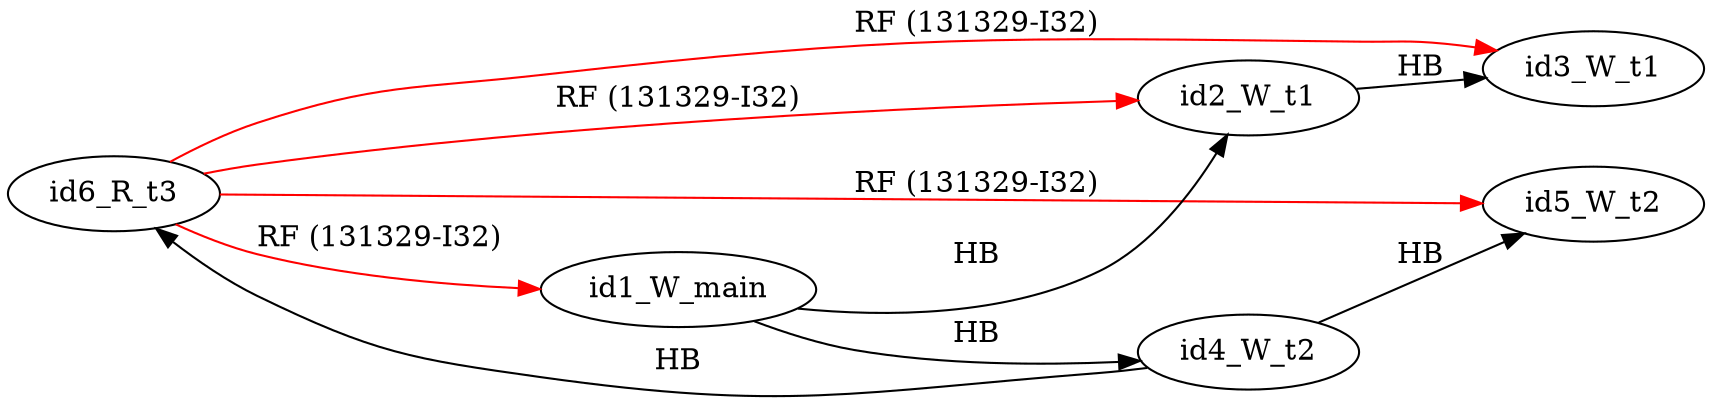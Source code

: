 digraph memory_model {
rankdir=LR;
splines=true; esep=0.5;
id6_R_t3 -> id1_W_main [label = "RF (131329-I32)", color="red"];
id6_R_t3 -> id2_W_t1 [label = "RF (131329-I32)", color="red"];
id6_R_t3 -> id3_W_t1 [label = "RF (131329-I32)", color="red"];
id6_R_t3 -> id5_W_t2 [label = "RF (131329-I32)", color="red"];
id2_W_t1 -> id3_W_t1 [label = "HB", color="black"];
id4_W_t2 -> id5_W_t2 [label = "HB", color="black"];
id1_W_main -> id2_W_t1 [label = "HB", color="black"];
id1_W_main -> id4_W_t2 [label = "HB", color="black"];
id4_W_t2 -> id6_R_t3 [label = "HB", color="black"];
id1_W_main [pos="5.0,4!"]
id2_W_t1 [pos="0,2!"]
id3_W_t1 [pos="0,0!"]
id4_W_t2 [pos="5,2!"]
id5_W_t2 [pos="5,0!"]
id6_R_t3 [pos="10,2!"]
}